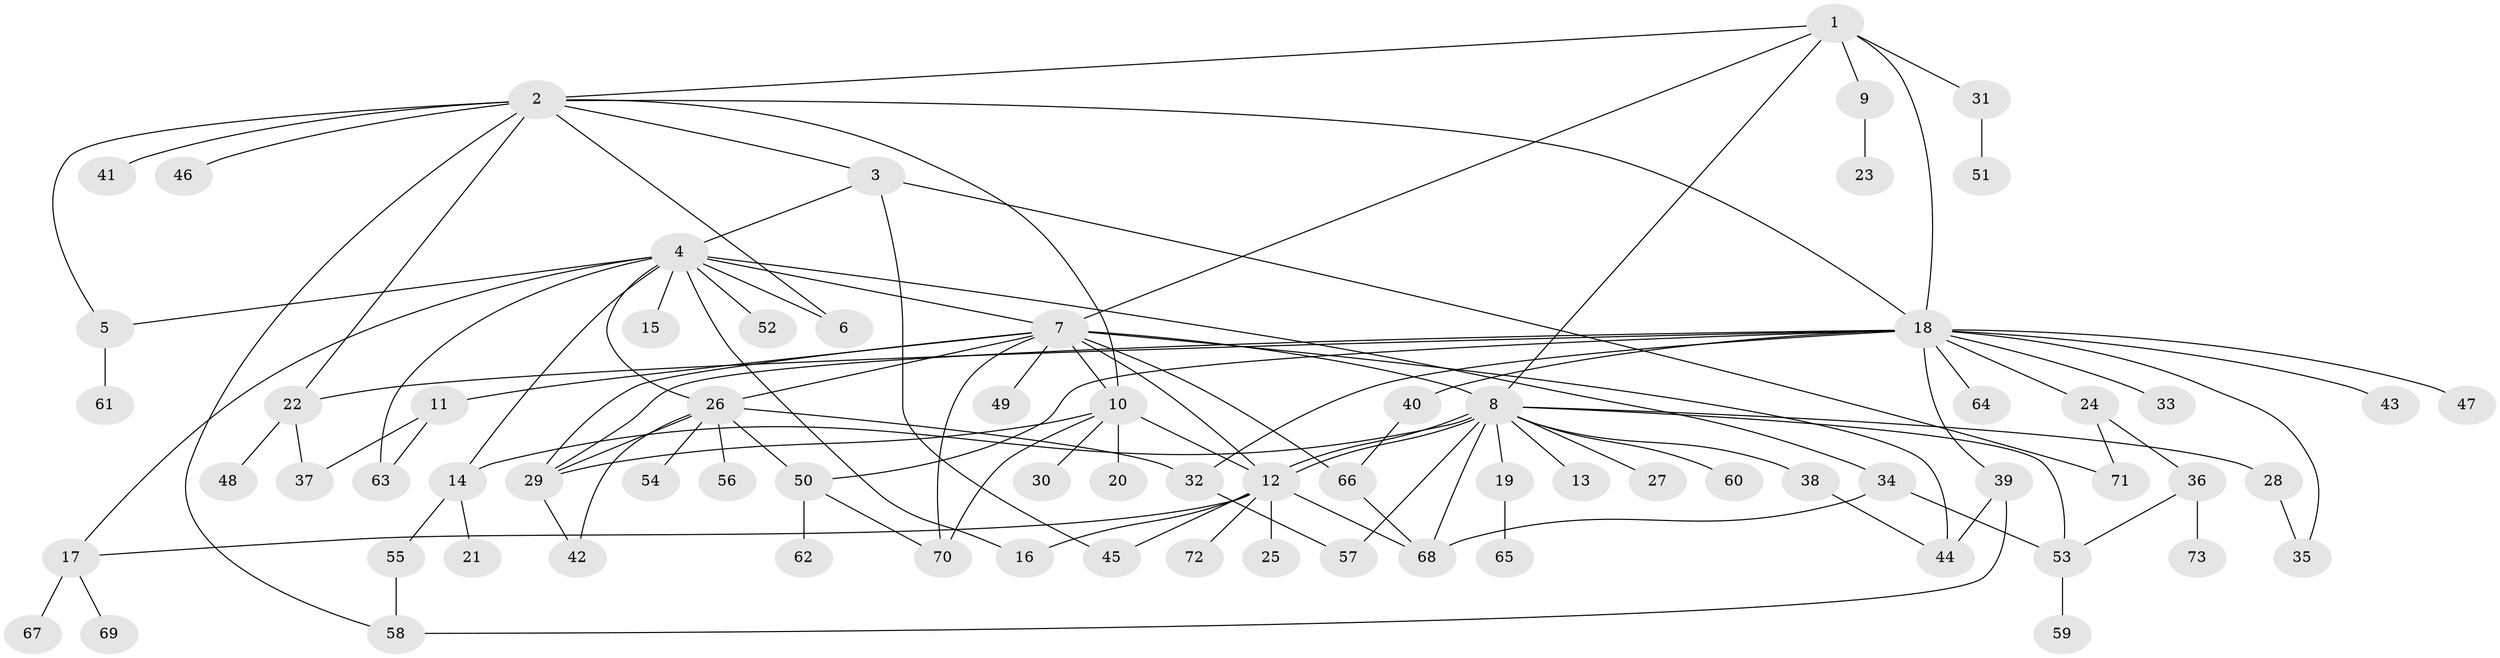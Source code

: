 // Generated by graph-tools (version 1.1) at 2025/26/03/09/25 03:26:02]
// undirected, 73 vertices, 110 edges
graph export_dot {
graph [start="1"]
  node [color=gray90,style=filled];
  1;
  2;
  3;
  4;
  5;
  6;
  7;
  8;
  9;
  10;
  11;
  12;
  13;
  14;
  15;
  16;
  17;
  18;
  19;
  20;
  21;
  22;
  23;
  24;
  25;
  26;
  27;
  28;
  29;
  30;
  31;
  32;
  33;
  34;
  35;
  36;
  37;
  38;
  39;
  40;
  41;
  42;
  43;
  44;
  45;
  46;
  47;
  48;
  49;
  50;
  51;
  52;
  53;
  54;
  55;
  56;
  57;
  58;
  59;
  60;
  61;
  62;
  63;
  64;
  65;
  66;
  67;
  68;
  69;
  70;
  71;
  72;
  73;
  1 -- 2;
  1 -- 7;
  1 -- 8;
  1 -- 9;
  1 -- 18;
  1 -- 31;
  2 -- 3;
  2 -- 5;
  2 -- 6;
  2 -- 10;
  2 -- 18;
  2 -- 22;
  2 -- 41;
  2 -- 46;
  2 -- 58;
  3 -- 4;
  3 -- 45;
  3 -- 71;
  4 -- 5;
  4 -- 6;
  4 -- 7;
  4 -- 14;
  4 -- 15;
  4 -- 16;
  4 -- 17;
  4 -- 26;
  4 -- 34;
  4 -- 52;
  4 -- 63;
  5 -- 61;
  7 -- 8;
  7 -- 10;
  7 -- 11;
  7 -- 12;
  7 -- 26;
  7 -- 29;
  7 -- 44;
  7 -- 49;
  7 -- 66;
  7 -- 70;
  8 -- 12;
  8 -- 12;
  8 -- 13;
  8 -- 14;
  8 -- 19;
  8 -- 27;
  8 -- 28;
  8 -- 38;
  8 -- 53;
  8 -- 57;
  8 -- 60;
  8 -- 68;
  9 -- 23;
  10 -- 12;
  10 -- 20;
  10 -- 29;
  10 -- 30;
  10 -- 70;
  11 -- 37;
  11 -- 63;
  12 -- 16;
  12 -- 17;
  12 -- 25;
  12 -- 45;
  12 -- 68;
  12 -- 72;
  14 -- 21;
  14 -- 55;
  17 -- 67;
  17 -- 69;
  18 -- 22;
  18 -- 24;
  18 -- 29;
  18 -- 32;
  18 -- 33;
  18 -- 35;
  18 -- 39;
  18 -- 40;
  18 -- 43;
  18 -- 47;
  18 -- 50;
  18 -- 64;
  19 -- 65;
  22 -- 37;
  22 -- 48;
  24 -- 36;
  24 -- 71;
  26 -- 29;
  26 -- 32;
  26 -- 42;
  26 -- 50;
  26 -- 54;
  26 -- 56;
  28 -- 35;
  29 -- 42;
  31 -- 51;
  32 -- 57;
  34 -- 53;
  34 -- 68;
  36 -- 53;
  36 -- 73;
  38 -- 44;
  39 -- 44;
  39 -- 58;
  40 -- 66;
  50 -- 62;
  50 -- 70;
  53 -- 59;
  55 -- 58;
  66 -- 68;
}
